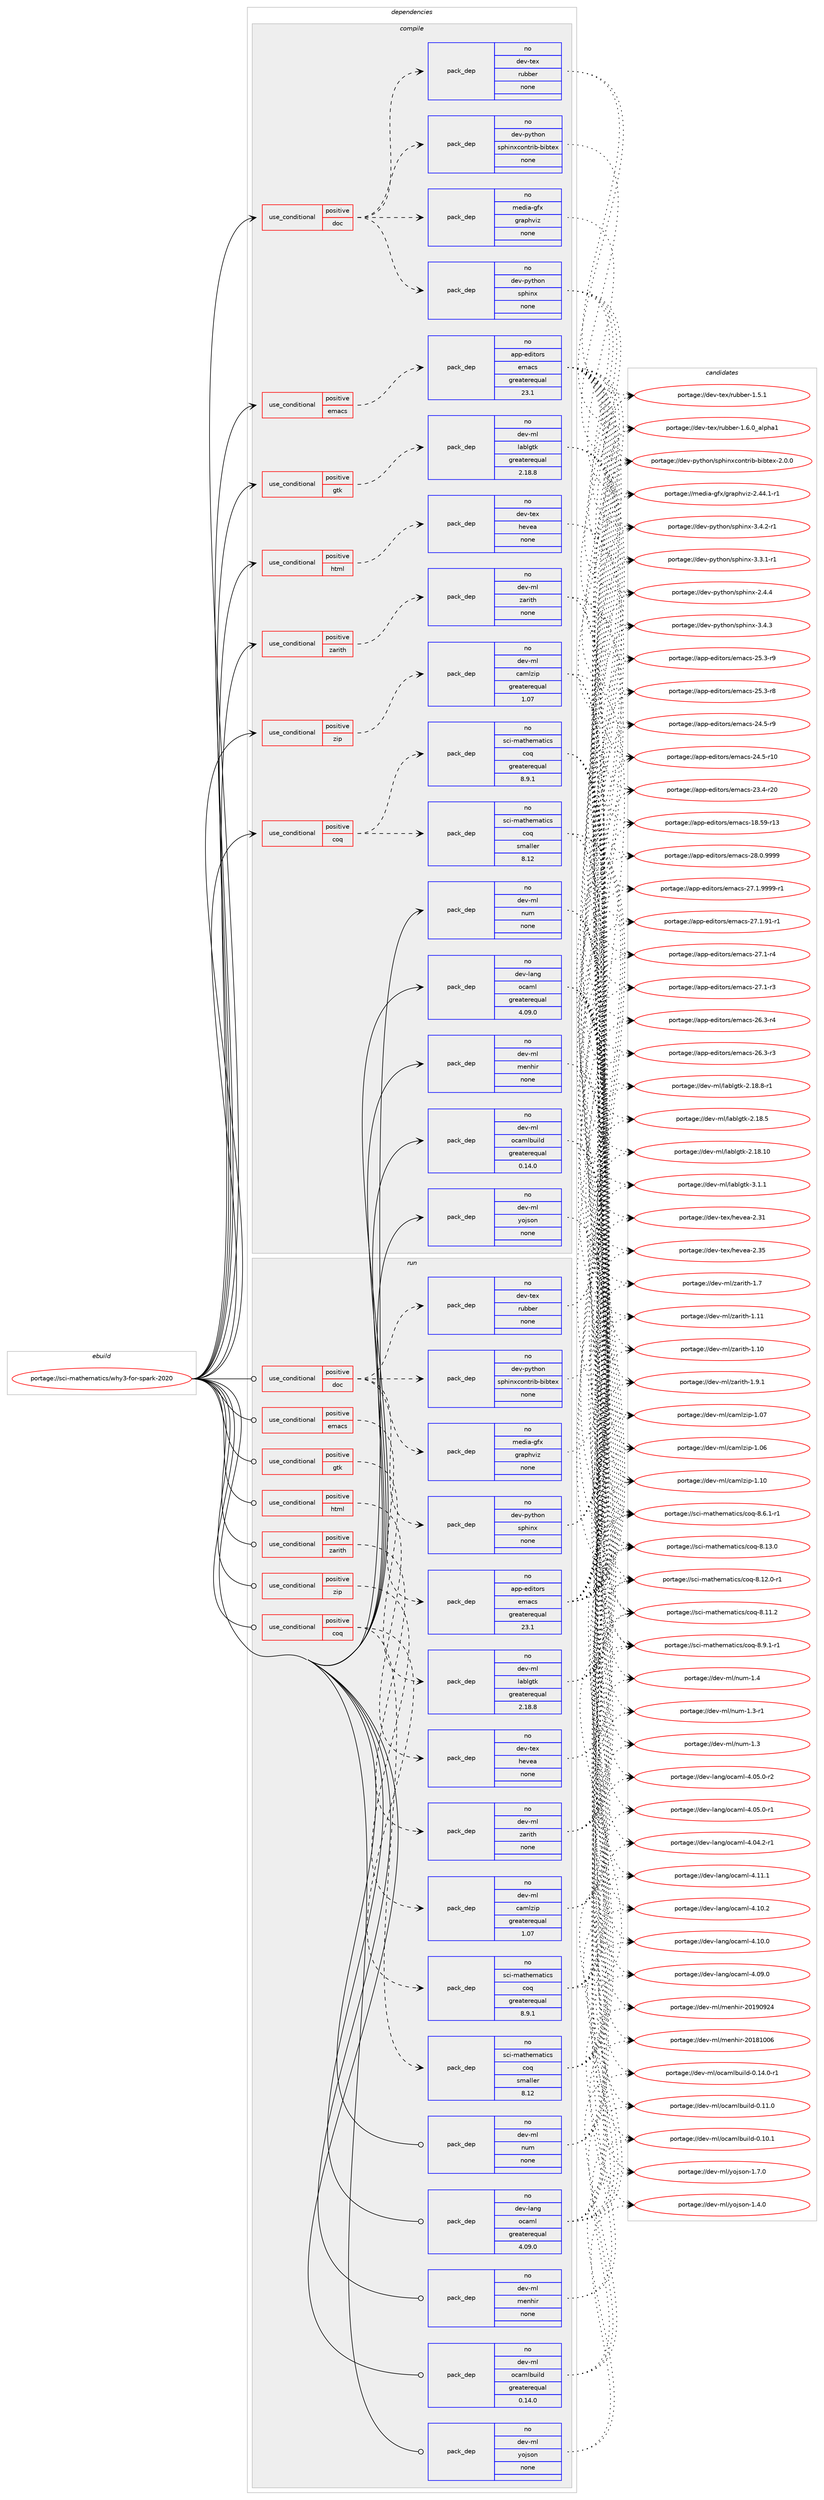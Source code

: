 digraph prolog {

# *************
# Graph options
# *************

newrank=true;
concentrate=true;
compound=true;
graph [rankdir=LR,fontname=Helvetica,fontsize=10,ranksep=1.5];#, ranksep=2.5, nodesep=0.2];
edge  [arrowhead=vee];
node  [fontname=Helvetica,fontsize=10];

# **********
# The ebuild
# **********

subgraph cluster_leftcol {
color=gray;
label=<<i>ebuild</i>>;
id [label="portage://sci-mathematics/why3-for-spark-2020", color=red, width=4, href="../sci-mathematics/why3-for-spark-2020.svg"];
}

# ****************
# The dependencies
# ****************

subgraph cluster_midcol {
color=gray;
label=<<i>dependencies</i>>;
subgraph cluster_compile {
fillcolor="#eeeeee";
style=filled;
label=<<i>compile</i>>;
subgraph cond3631 {
dependency11772 [label=<<TABLE BORDER="0" CELLBORDER="1" CELLSPACING="0" CELLPADDING="4"><TR><TD ROWSPAN="3" CELLPADDING="10">use_conditional</TD></TR><TR><TD>positive</TD></TR><TR><TD>coq</TD></TR></TABLE>>, shape=none, color=red];
subgraph pack8038 {
dependency11773 [label=<<TABLE BORDER="0" CELLBORDER="1" CELLSPACING="0" CELLPADDING="4" WIDTH="220"><TR><TD ROWSPAN="6" CELLPADDING="30">pack_dep</TD></TR><TR><TD WIDTH="110">no</TD></TR><TR><TD>sci-mathematics</TD></TR><TR><TD>coq</TD></TR><TR><TD>greaterequal</TD></TR><TR><TD>8.9.1</TD></TR></TABLE>>, shape=none, color=blue];
}
dependency11772:e -> dependency11773:w [weight=20,style="dashed",arrowhead="vee"];
subgraph pack8039 {
dependency11774 [label=<<TABLE BORDER="0" CELLBORDER="1" CELLSPACING="0" CELLPADDING="4" WIDTH="220"><TR><TD ROWSPAN="6" CELLPADDING="30">pack_dep</TD></TR><TR><TD WIDTH="110">no</TD></TR><TR><TD>sci-mathematics</TD></TR><TR><TD>coq</TD></TR><TR><TD>smaller</TD></TR><TR><TD>8.12</TD></TR></TABLE>>, shape=none, color=blue];
}
dependency11772:e -> dependency11774:w [weight=20,style="dashed",arrowhead="vee"];
}
id:e -> dependency11772:w [weight=20,style="solid",arrowhead="vee"];
subgraph cond3632 {
dependency11775 [label=<<TABLE BORDER="0" CELLBORDER="1" CELLSPACING="0" CELLPADDING="4"><TR><TD ROWSPAN="3" CELLPADDING="10">use_conditional</TD></TR><TR><TD>positive</TD></TR><TR><TD>doc</TD></TR></TABLE>>, shape=none, color=red];
subgraph pack8040 {
dependency11776 [label=<<TABLE BORDER="0" CELLBORDER="1" CELLSPACING="0" CELLPADDING="4" WIDTH="220"><TR><TD ROWSPAN="6" CELLPADDING="30">pack_dep</TD></TR><TR><TD WIDTH="110">no</TD></TR><TR><TD>dev-tex</TD></TR><TR><TD>rubber</TD></TR><TR><TD>none</TD></TR><TR><TD></TD></TR></TABLE>>, shape=none, color=blue];
}
dependency11775:e -> dependency11776:w [weight=20,style="dashed",arrowhead="vee"];
subgraph pack8041 {
dependency11777 [label=<<TABLE BORDER="0" CELLBORDER="1" CELLSPACING="0" CELLPADDING="4" WIDTH="220"><TR><TD ROWSPAN="6" CELLPADDING="30">pack_dep</TD></TR><TR><TD WIDTH="110">no</TD></TR><TR><TD>dev-python</TD></TR><TR><TD>sphinx</TD></TR><TR><TD>none</TD></TR><TR><TD></TD></TR></TABLE>>, shape=none, color=blue];
}
dependency11775:e -> dependency11777:w [weight=20,style="dashed",arrowhead="vee"];
subgraph pack8042 {
dependency11778 [label=<<TABLE BORDER="0" CELLBORDER="1" CELLSPACING="0" CELLPADDING="4" WIDTH="220"><TR><TD ROWSPAN="6" CELLPADDING="30">pack_dep</TD></TR><TR><TD WIDTH="110">no</TD></TR><TR><TD>media-gfx</TD></TR><TR><TD>graphviz</TD></TR><TR><TD>none</TD></TR><TR><TD></TD></TR></TABLE>>, shape=none, color=blue];
}
dependency11775:e -> dependency11778:w [weight=20,style="dashed",arrowhead="vee"];
subgraph pack8043 {
dependency11779 [label=<<TABLE BORDER="0" CELLBORDER="1" CELLSPACING="0" CELLPADDING="4" WIDTH="220"><TR><TD ROWSPAN="6" CELLPADDING="30">pack_dep</TD></TR><TR><TD WIDTH="110">no</TD></TR><TR><TD>dev-python</TD></TR><TR><TD>sphinxcontrib-bibtex</TD></TR><TR><TD>none</TD></TR><TR><TD></TD></TR></TABLE>>, shape=none, color=blue];
}
dependency11775:e -> dependency11779:w [weight=20,style="dashed",arrowhead="vee"];
}
id:e -> dependency11775:w [weight=20,style="solid",arrowhead="vee"];
subgraph cond3633 {
dependency11780 [label=<<TABLE BORDER="0" CELLBORDER="1" CELLSPACING="0" CELLPADDING="4"><TR><TD ROWSPAN="3" CELLPADDING="10">use_conditional</TD></TR><TR><TD>positive</TD></TR><TR><TD>emacs</TD></TR></TABLE>>, shape=none, color=red];
subgraph pack8044 {
dependency11781 [label=<<TABLE BORDER="0" CELLBORDER="1" CELLSPACING="0" CELLPADDING="4" WIDTH="220"><TR><TD ROWSPAN="6" CELLPADDING="30">pack_dep</TD></TR><TR><TD WIDTH="110">no</TD></TR><TR><TD>app-editors</TD></TR><TR><TD>emacs</TD></TR><TR><TD>greaterequal</TD></TR><TR><TD>23.1</TD></TR></TABLE>>, shape=none, color=blue];
}
dependency11780:e -> dependency11781:w [weight=20,style="dashed",arrowhead="vee"];
}
id:e -> dependency11780:w [weight=20,style="solid",arrowhead="vee"];
subgraph cond3634 {
dependency11782 [label=<<TABLE BORDER="0" CELLBORDER="1" CELLSPACING="0" CELLPADDING="4"><TR><TD ROWSPAN="3" CELLPADDING="10">use_conditional</TD></TR><TR><TD>positive</TD></TR><TR><TD>gtk</TD></TR></TABLE>>, shape=none, color=red];
subgraph pack8045 {
dependency11783 [label=<<TABLE BORDER="0" CELLBORDER="1" CELLSPACING="0" CELLPADDING="4" WIDTH="220"><TR><TD ROWSPAN="6" CELLPADDING="30">pack_dep</TD></TR><TR><TD WIDTH="110">no</TD></TR><TR><TD>dev-ml</TD></TR><TR><TD>lablgtk</TD></TR><TR><TD>greaterequal</TD></TR><TR><TD>2.18.8</TD></TR></TABLE>>, shape=none, color=blue];
}
dependency11782:e -> dependency11783:w [weight=20,style="dashed",arrowhead="vee"];
}
id:e -> dependency11782:w [weight=20,style="solid",arrowhead="vee"];
subgraph cond3635 {
dependency11784 [label=<<TABLE BORDER="0" CELLBORDER="1" CELLSPACING="0" CELLPADDING="4"><TR><TD ROWSPAN="3" CELLPADDING="10">use_conditional</TD></TR><TR><TD>positive</TD></TR><TR><TD>html</TD></TR></TABLE>>, shape=none, color=red];
subgraph pack8046 {
dependency11785 [label=<<TABLE BORDER="0" CELLBORDER="1" CELLSPACING="0" CELLPADDING="4" WIDTH="220"><TR><TD ROWSPAN="6" CELLPADDING="30">pack_dep</TD></TR><TR><TD WIDTH="110">no</TD></TR><TR><TD>dev-tex</TD></TR><TR><TD>hevea</TD></TR><TR><TD>none</TD></TR><TR><TD></TD></TR></TABLE>>, shape=none, color=blue];
}
dependency11784:e -> dependency11785:w [weight=20,style="dashed",arrowhead="vee"];
}
id:e -> dependency11784:w [weight=20,style="solid",arrowhead="vee"];
subgraph cond3636 {
dependency11786 [label=<<TABLE BORDER="0" CELLBORDER="1" CELLSPACING="0" CELLPADDING="4"><TR><TD ROWSPAN="3" CELLPADDING="10">use_conditional</TD></TR><TR><TD>positive</TD></TR><TR><TD>zarith</TD></TR></TABLE>>, shape=none, color=red];
subgraph pack8047 {
dependency11787 [label=<<TABLE BORDER="0" CELLBORDER="1" CELLSPACING="0" CELLPADDING="4" WIDTH="220"><TR><TD ROWSPAN="6" CELLPADDING="30">pack_dep</TD></TR><TR><TD WIDTH="110">no</TD></TR><TR><TD>dev-ml</TD></TR><TR><TD>zarith</TD></TR><TR><TD>none</TD></TR><TR><TD></TD></TR></TABLE>>, shape=none, color=blue];
}
dependency11786:e -> dependency11787:w [weight=20,style="dashed",arrowhead="vee"];
}
id:e -> dependency11786:w [weight=20,style="solid",arrowhead="vee"];
subgraph cond3637 {
dependency11788 [label=<<TABLE BORDER="0" CELLBORDER="1" CELLSPACING="0" CELLPADDING="4"><TR><TD ROWSPAN="3" CELLPADDING="10">use_conditional</TD></TR><TR><TD>positive</TD></TR><TR><TD>zip</TD></TR></TABLE>>, shape=none, color=red];
subgraph pack8048 {
dependency11789 [label=<<TABLE BORDER="0" CELLBORDER="1" CELLSPACING="0" CELLPADDING="4" WIDTH="220"><TR><TD ROWSPAN="6" CELLPADDING="30">pack_dep</TD></TR><TR><TD WIDTH="110">no</TD></TR><TR><TD>dev-ml</TD></TR><TR><TD>camlzip</TD></TR><TR><TD>greaterequal</TD></TR><TR><TD>1.07</TD></TR></TABLE>>, shape=none, color=blue];
}
dependency11788:e -> dependency11789:w [weight=20,style="dashed",arrowhead="vee"];
}
id:e -> dependency11788:w [weight=20,style="solid",arrowhead="vee"];
subgraph pack8049 {
dependency11790 [label=<<TABLE BORDER="0" CELLBORDER="1" CELLSPACING="0" CELLPADDING="4" WIDTH="220"><TR><TD ROWSPAN="6" CELLPADDING="30">pack_dep</TD></TR><TR><TD WIDTH="110">no</TD></TR><TR><TD>dev-lang</TD></TR><TR><TD>ocaml</TD></TR><TR><TD>greaterequal</TD></TR><TR><TD>4.09.0</TD></TR></TABLE>>, shape=none, color=blue];
}
id:e -> dependency11790:w [weight=20,style="solid",arrowhead="vee"];
subgraph pack8050 {
dependency11791 [label=<<TABLE BORDER="0" CELLBORDER="1" CELLSPACING="0" CELLPADDING="4" WIDTH="220"><TR><TD ROWSPAN="6" CELLPADDING="30">pack_dep</TD></TR><TR><TD WIDTH="110">no</TD></TR><TR><TD>dev-ml</TD></TR><TR><TD>menhir</TD></TR><TR><TD>none</TD></TR><TR><TD></TD></TR></TABLE>>, shape=none, color=blue];
}
id:e -> dependency11791:w [weight=20,style="solid",arrowhead="vee"];
subgraph pack8051 {
dependency11792 [label=<<TABLE BORDER="0" CELLBORDER="1" CELLSPACING="0" CELLPADDING="4" WIDTH="220"><TR><TD ROWSPAN="6" CELLPADDING="30">pack_dep</TD></TR><TR><TD WIDTH="110">no</TD></TR><TR><TD>dev-ml</TD></TR><TR><TD>num</TD></TR><TR><TD>none</TD></TR><TR><TD></TD></TR></TABLE>>, shape=none, color=blue];
}
id:e -> dependency11792:w [weight=20,style="solid",arrowhead="vee"];
subgraph pack8052 {
dependency11793 [label=<<TABLE BORDER="0" CELLBORDER="1" CELLSPACING="0" CELLPADDING="4" WIDTH="220"><TR><TD ROWSPAN="6" CELLPADDING="30">pack_dep</TD></TR><TR><TD WIDTH="110">no</TD></TR><TR><TD>dev-ml</TD></TR><TR><TD>ocamlbuild</TD></TR><TR><TD>greaterequal</TD></TR><TR><TD>0.14.0</TD></TR></TABLE>>, shape=none, color=blue];
}
id:e -> dependency11793:w [weight=20,style="solid",arrowhead="vee"];
subgraph pack8053 {
dependency11794 [label=<<TABLE BORDER="0" CELLBORDER="1" CELLSPACING="0" CELLPADDING="4" WIDTH="220"><TR><TD ROWSPAN="6" CELLPADDING="30">pack_dep</TD></TR><TR><TD WIDTH="110">no</TD></TR><TR><TD>dev-ml</TD></TR><TR><TD>yojson</TD></TR><TR><TD>none</TD></TR><TR><TD></TD></TR></TABLE>>, shape=none, color=blue];
}
id:e -> dependency11794:w [weight=20,style="solid",arrowhead="vee"];
}
subgraph cluster_compileandrun {
fillcolor="#eeeeee";
style=filled;
label=<<i>compile and run</i>>;
}
subgraph cluster_run {
fillcolor="#eeeeee";
style=filled;
label=<<i>run</i>>;
subgraph cond3638 {
dependency11795 [label=<<TABLE BORDER="0" CELLBORDER="1" CELLSPACING="0" CELLPADDING="4"><TR><TD ROWSPAN="3" CELLPADDING="10">use_conditional</TD></TR><TR><TD>positive</TD></TR><TR><TD>coq</TD></TR></TABLE>>, shape=none, color=red];
subgraph pack8054 {
dependency11796 [label=<<TABLE BORDER="0" CELLBORDER="1" CELLSPACING="0" CELLPADDING="4" WIDTH="220"><TR><TD ROWSPAN="6" CELLPADDING="30">pack_dep</TD></TR><TR><TD WIDTH="110">no</TD></TR><TR><TD>sci-mathematics</TD></TR><TR><TD>coq</TD></TR><TR><TD>greaterequal</TD></TR><TR><TD>8.9.1</TD></TR></TABLE>>, shape=none, color=blue];
}
dependency11795:e -> dependency11796:w [weight=20,style="dashed",arrowhead="vee"];
subgraph pack8055 {
dependency11797 [label=<<TABLE BORDER="0" CELLBORDER="1" CELLSPACING="0" CELLPADDING="4" WIDTH="220"><TR><TD ROWSPAN="6" CELLPADDING="30">pack_dep</TD></TR><TR><TD WIDTH="110">no</TD></TR><TR><TD>sci-mathematics</TD></TR><TR><TD>coq</TD></TR><TR><TD>smaller</TD></TR><TR><TD>8.12</TD></TR></TABLE>>, shape=none, color=blue];
}
dependency11795:e -> dependency11797:w [weight=20,style="dashed",arrowhead="vee"];
}
id:e -> dependency11795:w [weight=20,style="solid",arrowhead="odot"];
subgraph cond3639 {
dependency11798 [label=<<TABLE BORDER="0" CELLBORDER="1" CELLSPACING="0" CELLPADDING="4"><TR><TD ROWSPAN="3" CELLPADDING="10">use_conditional</TD></TR><TR><TD>positive</TD></TR><TR><TD>doc</TD></TR></TABLE>>, shape=none, color=red];
subgraph pack8056 {
dependency11799 [label=<<TABLE BORDER="0" CELLBORDER="1" CELLSPACING="0" CELLPADDING="4" WIDTH="220"><TR><TD ROWSPAN="6" CELLPADDING="30">pack_dep</TD></TR><TR><TD WIDTH="110">no</TD></TR><TR><TD>dev-tex</TD></TR><TR><TD>rubber</TD></TR><TR><TD>none</TD></TR><TR><TD></TD></TR></TABLE>>, shape=none, color=blue];
}
dependency11798:e -> dependency11799:w [weight=20,style="dashed",arrowhead="vee"];
subgraph pack8057 {
dependency11800 [label=<<TABLE BORDER="0" CELLBORDER="1" CELLSPACING="0" CELLPADDING="4" WIDTH="220"><TR><TD ROWSPAN="6" CELLPADDING="30">pack_dep</TD></TR><TR><TD WIDTH="110">no</TD></TR><TR><TD>dev-python</TD></TR><TR><TD>sphinx</TD></TR><TR><TD>none</TD></TR><TR><TD></TD></TR></TABLE>>, shape=none, color=blue];
}
dependency11798:e -> dependency11800:w [weight=20,style="dashed",arrowhead="vee"];
subgraph pack8058 {
dependency11801 [label=<<TABLE BORDER="0" CELLBORDER="1" CELLSPACING="0" CELLPADDING="4" WIDTH="220"><TR><TD ROWSPAN="6" CELLPADDING="30">pack_dep</TD></TR><TR><TD WIDTH="110">no</TD></TR><TR><TD>media-gfx</TD></TR><TR><TD>graphviz</TD></TR><TR><TD>none</TD></TR><TR><TD></TD></TR></TABLE>>, shape=none, color=blue];
}
dependency11798:e -> dependency11801:w [weight=20,style="dashed",arrowhead="vee"];
subgraph pack8059 {
dependency11802 [label=<<TABLE BORDER="0" CELLBORDER="1" CELLSPACING="0" CELLPADDING="4" WIDTH="220"><TR><TD ROWSPAN="6" CELLPADDING="30">pack_dep</TD></TR><TR><TD WIDTH="110">no</TD></TR><TR><TD>dev-python</TD></TR><TR><TD>sphinxcontrib-bibtex</TD></TR><TR><TD>none</TD></TR><TR><TD></TD></TR></TABLE>>, shape=none, color=blue];
}
dependency11798:e -> dependency11802:w [weight=20,style="dashed",arrowhead="vee"];
}
id:e -> dependency11798:w [weight=20,style="solid",arrowhead="odot"];
subgraph cond3640 {
dependency11803 [label=<<TABLE BORDER="0" CELLBORDER="1" CELLSPACING="0" CELLPADDING="4"><TR><TD ROWSPAN="3" CELLPADDING="10">use_conditional</TD></TR><TR><TD>positive</TD></TR><TR><TD>emacs</TD></TR></TABLE>>, shape=none, color=red];
subgraph pack8060 {
dependency11804 [label=<<TABLE BORDER="0" CELLBORDER="1" CELLSPACING="0" CELLPADDING="4" WIDTH="220"><TR><TD ROWSPAN="6" CELLPADDING="30">pack_dep</TD></TR><TR><TD WIDTH="110">no</TD></TR><TR><TD>app-editors</TD></TR><TR><TD>emacs</TD></TR><TR><TD>greaterequal</TD></TR><TR><TD>23.1</TD></TR></TABLE>>, shape=none, color=blue];
}
dependency11803:e -> dependency11804:w [weight=20,style="dashed",arrowhead="vee"];
}
id:e -> dependency11803:w [weight=20,style="solid",arrowhead="odot"];
subgraph cond3641 {
dependency11805 [label=<<TABLE BORDER="0" CELLBORDER="1" CELLSPACING="0" CELLPADDING="4"><TR><TD ROWSPAN="3" CELLPADDING="10">use_conditional</TD></TR><TR><TD>positive</TD></TR><TR><TD>gtk</TD></TR></TABLE>>, shape=none, color=red];
subgraph pack8061 {
dependency11806 [label=<<TABLE BORDER="0" CELLBORDER="1" CELLSPACING="0" CELLPADDING="4" WIDTH="220"><TR><TD ROWSPAN="6" CELLPADDING="30">pack_dep</TD></TR><TR><TD WIDTH="110">no</TD></TR><TR><TD>dev-ml</TD></TR><TR><TD>lablgtk</TD></TR><TR><TD>greaterequal</TD></TR><TR><TD>2.18.8</TD></TR></TABLE>>, shape=none, color=blue];
}
dependency11805:e -> dependency11806:w [weight=20,style="dashed",arrowhead="vee"];
}
id:e -> dependency11805:w [weight=20,style="solid",arrowhead="odot"];
subgraph cond3642 {
dependency11807 [label=<<TABLE BORDER="0" CELLBORDER="1" CELLSPACING="0" CELLPADDING="4"><TR><TD ROWSPAN="3" CELLPADDING="10">use_conditional</TD></TR><TR><TD>positive</TD></TR><TR><TD>html</TD></TR></TABLE>>, shape=none, color=red];
subgraph pack8062 {
dependency11808 [label=<<TABLE BORDER="0" CELLBORDER="1" CELLSPACING="0" CELLPADDING="4" WIDTH="220"><TR><TD ROWSPAN="6" CELLPADDING="30">pack_dep</TD></TR><TR><TD WIDTH="110">no</TD></TR><TR><TD>dev-tex</TD></TR><TR><TD>hevea</TD></TR><TR><TD>none</TD></TR><TR><TD></TD></TR></TABLE>>, shape=none, color=blue];
}
dependency11807:e -> dependency11808:w [weight=20,style="dashed",arrowhead="vee"];
}
id:e -> dependency11807:w [weight=20,style="solid",arrowhead="odot"];
subgraph cond3643 {
dependency11809 [label=<<TABLE BORDER="0" CELLBORDER="1" CELLSPACING="0" CELLPADDING="4"><TR><TD ROWSPAN="3" CELLPADDING="10">use_conditional</TD></TR><TR><TD>positive</TD></TR><TR><TD>zarith</TD></TR></TABLE>>, shape=none, color=red];
subgraph pack8063 {
dependency11810 [label=<<TABLE BORDER="0" CELLBORDER="1" CELLSPACING="0" CELLPADDING="4" WIDTH="220"><TR><TD ROWSPAN="6" CELLPADDING="30">pack_dep</TD></TR><TR><TD WIDTH="110">no</TD></TR><TR><TD>dev-ml</TD></TR><TR><TD>zarith</TD></TR><TR><TD>none</TD></TR><TR><TD></TD></TR></TABLE>>, shape=none, color=blue];
}
dependency11809:e -> dependency11810:w [weight=20,style="dashed",arrowhead="vee"];
}
id:e -> dependency11809:w [weight=20,style="solid",arrowhead="odot"];
subgraph cond3644 {
dependency11811 [label=<<TABLE BORDER="0" CELLBORDER="1" CELLSPACING="0" CELLPADDING="4"><TR><TD ROWSPAN="3" CELLPADDING="10">use_conditional</TD></TR><TR><TD>positive</TD></TR><TR><TD>zip</TD></TR></TABLE>>, shape=none, color=red];
subgraph pack8064 {
dependency11812 [label=<<TABLE BORDER="0" CELLBORDER="1" CELLSPACING="0" CELLPADDING="4" WIDTH="220"><TR><TD ROWSPAN="6" CELLPADDING="30">pack_dep</TD></TR><TR><TD WIDTH="110">no</TD></TR><TR><TD>dev-ml</TD></TR><TR><TD>camlzip</TD></TR><TR><TD>greaterequal</TD></TR><TR><TD>1.07</TD></TR></TABLE>>, shape=none, color=blue];
}
dependency11811:e -> dependency11812:w [weight=20,style="dashed",arrowhead="vee"];
}
id:e -> dependency11811:w [weight=20,style="solid",arrowhead="odot"];
subgraph pack8065 {
dependency11813 [label=<<TABLE BORDER="0" CELLBORDER="1" CELLSPACING="0" CELLPADDING="4" WIDTH="220"><TR><TD ROWSPAN="6" CELLPADDING="30">pack_dep</TD></TR><TR><TD WIDTH="110">no</TD></TR><TR><TD>dev-lang</TD></TR><TR><TD>ocaml</TD></TR><TR><TD>greaterequal</TD></TR><TR><TD>4.09.0</TD></TR></TABLE>>, shape=none, color=blue];
}
id:e -> dependency11813:w [weight=20,style="solid",arrowhead="odot"];
subgraph pack8066 {
dependency11814 [label=<<TABLE BORDER="0" CELLBORDER="1" CELLSPACING="0" CELLPADDING="4" WIDTH="220"><TR><TD ROWSPAN="6" CELLPADDING="30">pack_dep</TD></TR><TR><TD WIDTH="110">no</TD></TR><TR><TD>dev-ml</TD></TR><TR><TD>menhir</TD></TR><TR><TD>none</TD></TR><TR><TD></TD></TR></TABLE>>, shape=none, color=blue];
}
id:e -> dependency11814:w [weight=20,style="solid",arrowhead="odot"];
subgraph pack8067 {
dependency11815 [label=<<TABLE BORDER="0" CELLBORDER="1" CELLSPACING="0" CELLPADDING="4" WIDTH="220"><TR><TD ROWSPAN="6" CELLPADDING="30">pack_dep</TD></TR><TR><TD WIDTH="110">no</TD></TR><TR><TD>dev-ml</TD></TR><TR><TD>num</TD></TR><TR><TD>none</TD></TR><TR><TD></TD></TR></TABLE>>, shape=none, color=blue];
}
id:e -> dependency11815:w [weight=20,style="solid",arrowhead="odot"];
subgraph pack8068 {
dependency11816 [label=<<TABLE BORDER="0" CELLBORDER="1" CELLSPACING="0" CELLPADDING="4" WIDTH="220"><TR><TD ROWSPAN="6" CELLPADDING="30">pack_dep</TD></TR><TR><TD WIDTH="110">no</TD></TR><TR><TD>dev-ml</TD></TR><TR><TD>ocamlbuild</TD></TR><TR><TD>greaterequal</TD></TR><TR><TD>0.14.0</TD></TR></TABLE>>, shape=none, color=blue];
}
id:e -> dependency11816:w [weight=20,style="solid",arrowhead="odot"];
subgraph pack8069 {
dependency11817 [label=<<TABLE BORDER="0" CELLBORDER="1" CELLSPACING="0" CELLPADDING="4" WIDTH="220"><TR><TD ROWSPAN="6" CELLPADDING="30">pack_dep</TD></TR><TR><TD WIDTH="110">no</TD></TR><TR><TD>dev-ml</TD></TR><TR><TD>yojson</TD></TR><TR><TD>none</TD></TR><TR><TD></TD></TR></TABLE>>, shape=none, color=blue];
}
id:e -> dependency11817:w [weight=20,style="solid",arrowhead="odot"];
}
}

# **************
# The candidates
# **************

subgraph cluster_choices {
rank=same;
color=gray;
label=<<i>candidates</i>>;

subgraph choice8038 {
color=black;
nodesep=1;
choice115991054510997116104101109971161059911547991111134556465746494511449 [label="portage://sci-mathematics/coq-8.9.1-r1", color=red, width=4,href="../sci-mathematics/coq-8.9.1-r1.svg"];
choice115991054510997116104101109971161059911547991111134556465446494511449 [label="portage://sci-mathematics/coq-8.6.1-r1", color=red, width=4,href="../sci-mathematics/coq-8.6.1-r1.svg"];
choice1159910545109971161041011099711610599115479911111345564649514648 [label="portage://sci-mathematics/coq-8.13.0", color=red, width=4,href="../sci-mathematics/coq-8.13.0.svg"];
choice11599105451099711610410110997116105991154799111113455646495046484511449 [label="portage://sci-mathematics/coq-8.12.0-r1", color=red, width=4,href="../sci-mathematics/coq-8.12.0-r1.svg"];
choice1159910545109971161041011099711610599115479911111345564649494650 [label="portage://sci-mathematics/coq-8.11.2", color=red, width=4,href="../sci-mathematics/coq-8.11.2.svg"];
dependency11773:e -> choice115991054510997116104101109971161059911547991111134556465746494511449:w [style=dotted,weight="100"];
dependency11773:e -> choice115991054510997116104101109971161059911547991111134556465446494511449:w [style=dotted,weight="100"];
dependency11773:e -> choice1159910545109971161041011099711610599115479911111345564649514648:w [style=dotted,weight="100"];
dependency11773:e -> choice11599105451099711610410110997116105991154799111113455646495046484511449:w [style=dotted,weight="100"];
dependency11773:e -> choice1159910545109971161041011099711610599115479911111345564649494650:w [style=dotted,weight="100"];
}
subgraph choice8039 {
color=black;
nodesep=1;
choice115991054510997116104101109971161059911547991111134556465746494511449 [label="portage://sci-mathematics/coq-8.9.1-r1", color=red, width=4,href="../sci-mathematics/coq-8.9.1-r1.svg"];
choice115991054510997116104101109971161059911547991111134556465446494511449 [label="portage://sci-mathematics/coq-8.6.1-r1", color=red, width=4,href="../sci-mathematics/coq-8.6.1-r1.svg"];
choice1159910545109971161041011099711610599115479911111345564649514648 [label="portage://sci-mathematics/coq-8.13.0", color=red, width=4,href="../sci-mathematics/coq-8.13.0.svg"];
choice11599105451099711610410110997116105991154799111113455646495046484511449 [label="portage://sci-mathematics/coq-8.12.0-r1", color=red, width=4,href="../sci-mathematics/coq-8.12.0-r1.svg"];
choice1159910545109971161041011099711610599115479911111345564649494650 [label="portage://sci-mathematics/coq-8.11.2", color=red, width=4,href="../sci-mathematics/coq-8.11.2.svg"];
dependency11774:e -> choice115991054510997116104101109971161059911547991111134556465746494511449:w [style=dotted,weight="100"];
dependency11774:e -> choice115991054510997116104101109971161059911547991111134556465446494511449:w [style=dotted,weight="100"];
dependency11774:e -> choice1159910545109971161041011099711610599115479911111345564649514648:w [style=dotted,weight="100"];
dependency11774:e -> choice11599105451099711610410110997116105991154799111113455646495046484511449:w [style=dotted,weight="100"];
dependency11774:e -> choice1159910545109971161041011099711610599115479911111345564649494650:w [style=dotted,weight="100"];
}
subgraph choice8040 {
color=black;
nodesep=1;
choice1001011184511610112047114117989810111445494654464895971081121049749 [label="portage://dev-tex/rubber-1.6.0_alpha1", color=red, width=4,href="../dev-tex/rubber-1.6.0_alpha1.svg"];
choice10010111845116101120471141179898101114454946534649 [label="portage://dev-tex/rubber-1.5.1", color=red, width=4,href="../dev-tex/rubber-1.5.1.svg"];
dependency11776:e -> choice1001011184511610112047114117989810111445494654464895971081121049749:w [style=dotted,weight="100"];
dependency11776:e -> choice10010111845116101120471141179898101114454946534649:w [style=dotted,weight="100"];
}
subgraph choice8041 {
color=black;
nodesep=1;
choice1001011184511212111610411111047115112104105110120455146524651 [label="portage://dev-python/sphinx-3.4.3", color=red, width=4,href="../dev-python/sphinx-3.4.3.svg"];
choice10010111845112121116104111110471151121041051101204551465246504511449 [label="portage://dev-python/sphinx-3.4.2-r1", color=red, width=4,href="../dev-python/sphinx-3.4.2-r1.svg"];
choice10010111845112121116104111110471151121041051101204551465146494511449 [label="portage://dev-python/sphinx-3.3.1-r1", color=red, width=4,href="../dev-python/sphinx-3.3.1-r1.svg"];
choice1001011184511212111610411111047115112104105110120455046524652 [label="portage://dev-python/sphinx-2.4.4", color=red, width=4,href="../dev-python/sphinx-2.4.4.svg"];
dependency11777:e -> choice1001011184511212111610411111047115112104105110120455146524651:w [style=dotted,weight="100"];
dependency11777:e -> choice10010111845112121116104111110471151121041051101204551465246504511449:w [style=dotted,weight="100"];
dependency11777:e -> choice10010111845112121116104111110471151121041051101204551465146494511449:w [style=dotted,weight="100"];
dependency11777:e -> choice1001011184511212111610411111047115112104105110120455046524652:w [style=dotted,weight="100"];
}
subgraph choice8042 {
color=black;
nodesep=1;
choice10910110010597451031021204710311497112104118105122455046525246494511449 [label="portage://media-gfx/graphviz-2.44.1-r1", color=red, width=4,href="../media-gfx/graphviz-2.44.1-r1.svg"];
dependency11778:e -> choice10910110010597451031021204710311497112104118105122455046525246494511449:w [style=dotted,weight="100"];
}
subgraph choice8043 {
color=black;
nodesep=1;
choice10010111845112121116104111110471151121041051101209911111011611410598459810598116101120455046484648 [label="portage://dev-python/sphinxcontrib-bibtex-2.0.0", color=red, width=4,href="../dev-python/sphinxcontrib-bibtex-2.0.0.svg"];
dependency11779:e -> choice10010111845112121116104111110471151121041051101209911111011611410598459810598116101120455046484648:w [style=dotted,weight="100"];
}
subgraph choice8044 {
color=black;
nodesep=1;
choice971121124510110010511611111411547101109979911545505646484657575757 [label="portage://app-editors/emacs-28.0.9999", color=red, width=4,href="../app-editors/emacs-28.0.9999.svg"];
choice9711211245101100105116111114115471011099799115455055464946575757574511449 [label="portage://app-editors/emacs-27.1.9999-r1", color=red, width=4,href="../app-editors/emacs-27.1.9999-r1.svg"];
choice971121124510110010511611111411547101109979911545505546494657494511449 [label="portage://app-editors/emacs-27.1.91-r1", color=red, width=4,href="../app-editors/emacs-27.1.91-r1.svg"];
choice971121124510110010511611111411547101109979911545505546494511452 [label="portage://app-editors/emacs-27.1-r4", color=red, width=4,href="../app-editors/emacs-27.1-r4.svg"];
choice971121124510110010511611111411547101109979911545505546494511451 [label="portage://app-editors/emacs-27.1-r3", color=red, width=4,href="../app-editors/emacs-27.1-r3.svg"];
choice971121124510110010511611111411547101109979911545505446514511452 [label="portage://app-editors/emacs-26.3-r4", color=red, width=4,href="../app-editors/emacs-26.3-r4.svg"];
choice971121124510110010511611111411547101109979911545505446514511451 [label="portage://app-editors/emacs-26.3-r3", color=red, width=4,href="../app-editors/emacs-26.3-r3.svg"];
choice971121124510110010511611111411547101109979911545505346514511457 [label="portage://app-editors/emacs-25.3-r9", color=red, width=4,href="../app-editors/emacs-25.3-r9.svg"];
choice971121124510110010511611111411547101109979911545505346514511456 [label="portage://app-editors/emacs-25.3-r8", color=red, width=4,href="../app-editors/emacs-25.3-r8.svg"];
choice971121124510110010511611111411547101109979911545505246534511457 [label="portage://app-editors/emacs-24.5-r9", color=red, width=4,href="../app-editors/emacs-24.5-r9.svg"];
choice97112112451011001051161111141154710110997991154550524653451144948 [label="portage://app-editors/emacs-24.5-r10", color=red, width=4,href="../app-editors/emacs-24.5-r10.svg"];
choice97112112451011001051161111141154710110997991154550514652451145048 [label="portage://app-editors/emacs-23.4-r20", color=red, width=4,href="../app-editors/emacs-23.4-r20.svg"];
choice9711211245101100105116111114115471011099799115454956465357451144951 [label="portage://app-editors/emacs-18.59-r13", color=red, width=4,href="../app-editors/emacs-18.59-r13.svg"];
dependency11781:e -> choice971121124510110010511611111411547101109979911545505646484657575757:w [style=dotted,weight="100"];
dependency11781:e -> choice9711211245101100105116111114115471011099799115455055464946575757574511449:w [style=dotted,weight="100"];
dependency11781:e -> choice971121124510110010511611111411547101109979911545505546494657494511449:w [style=dotted,weight="100"];
dependency11781:e -> choice971121124510110010511611111411547101109979911545505546494511452:w [style=dotted,weight="100"];
dependency11781:e -> choice971121124510110010511611111411547101109979911545505546494511451:w [style=dotted,weight="100"];
dependency11781:e -> choice971121124510110010511611111411547101109979911545505446514511452:w [style=dotted,weight="100"];
dependency11781:e -> choice971121124510110010511611111411547101109979911545505446514511451:w [style=dotted,weight="100"];
dependency11781:e -> choice971121124510110010511611111411547101109979911545505346514511457:w [style=dotted,weight="100"];
dependency11781:e -> choice971121124510110010511611111411547101109979911545505346514511456:w [style=dotted,weight="100"];
dependency11781:e -> choice971121124510110010511611111411547101109979911545505246534511457:w [style=dotted,weight="100"];
dependency11781:e -> choice97112112451011001051161111141154710110997991154550524653451144948:w [style=dotted,weight="100"];
dependency11781:e -> choice97112112451011001051161111141154710110997991154550514652451145048:w [style=dotted,weight="100"];
dependency11781:e -> choice9711211245101100105116111114115471011099799115454956465357451144951:w [style=dotted,weight="100"];
}
subgraph choice8045 {
color=black;
nodesep=1;
choice10010111845109108471089798108103116107455146494649 [label="portage://dev-ml/lablgtk-3.1.1", color=red, width=4,href="../dev-ml/lablgtk-3.1.1.svg"];
choice10010111845109108471089798108103116107455046495646564511449 [label="portage://dev-ml/lablgtk-2.18.8-r1", color=red, width=4,href="../dev-ml/lablgtk-2.18.8-r1.svg"];
choice1001011184510910847108979810810311610745504649564653 [label="portage://dev-ml/lablgtk-2.18.5", color=red, width=4,href="../dev-ml/lablgtk-2.18.5.svg"];
choice100101118451091084710897981081031161074550464956464948 [label="portage://dev-ml/lablgtk-2.18.10", color=red, width=4,href="../dev-ml/lablgtk-2.18.10.svg"];
dependency11783:e -> choice10010111845109108471089798108103116107455146494649:w [style=dotted,weight="100"];
dependency11783:e -> choice10010111845109108471089798108103116107455046495646564511449:w [style=dotted,weight="100"];
dependency11783:e -> choice1001011184510910847108979810810311610745504649564653:w [style=dotted,weight="100"];
dependency11783:e -> choice100101118451091084710897981081031161074550464956464948:w [style=dotted,weight="100"];
}
subgraph choice8046 {
color=black;
nodesep=1;
choice1001011184511610112047104101118101974550465153 [label="portage://dev-tex/hevea-2.35", color=red, width=4,href="../dev-tex/hevea-2.35.svg"];
choice1001011184511610112047104101118101974550465149 [label="portage://dev-tex/hevea-2.31", color=red, width=4,href="../dev-tex/hevea-2.31.svg"];
dependency11785:e -> choice1001011184511610112047104101118101974550465153:w [style=dotted,weight="100"];
dependency11785:e -> choice1001011184511610112047104101118101974550465149:w [style=dotted,weight="100"];
}
subgraph choice8047 {
color=black;
nodesep=1;
choice100101118451091084712297114105116104454946574649 [label="portage://dev-ml/zarith-1.9.1", color=red, width=4,href="../dev-ml/zarith-1.9.1.svg"];
choice10010111845109108471229711410511610445494655 [label="portage://dev-ml/zarith-1.7", color=red, width=4,href="../dev-ml/zarith-1.7.svg"];
choice1001011184510910847122971141051161044549464949 [label="portage://dev-ml/zarith-1.11", color=red, width=4,href="../dev-ml/zarith-1.11.svg"];
choice1001011184510910847122971141051161044549464948 [label="portage://dev-ml/zarith-1.10", color=red, width=4,href="../dev-ml/zarith-1.10.svg"];
dependency11787:e -> choice100101118451091084712297114105116104454946574649:w [style=dotted,weight="100"];
dependency11787:e -> choice10010111845109108471229711410511610445494655:w [style=dotted,weight="100"];
dependency11787:e -> choice1001011184510910847122971141051161044549464949:w [style=dotted,weight="100"];
dependency11787:e -> choice1001011184510910847122971141051161044549464948:w [style=dotted,weight="100"];
}
subgraph choice8048 {
color=black;
nodesep=1;
choice100101118451091084799971091081221051124549464948 [label="portage://dev-ml/camlzip-1.10", color=red, width=4,href="../dev-ml/camlzip-1.10.svg"];
choice100101118451091084799971091081221051124549464855 [label="portage://dev-ml/camlzip-1.07", color=red, width=4,href="../dev-ml/camlzip-1.07.svg"];
choice100101118451091084799971091081221051124549464854 [label="portage://dev-ml/camlzip-1.06", color=red, width=4,href="../dev-ml/camlzip-1.06.svg"];
dependency11789:e -> choice100101118451091084799971091081221051124549464948:w [style=dotted,weight="100"];
dependency11789:e -> choice100101118451091084799971091081221051124549464855:w [style=dotted,weight="100"];
dependency11789:e -> choice100101118451091084799971091081221051124549464854:w [style=dotted,weight="100"];
}
subgraph choice8049 {
color=black;
nodesep=1;
choice100101118451089711010347111999710910845524649494649 [label="portage://dev-lang/ocaml-4.11.1", color=red, width=4,href="../dev-lang/ocaml-4.11.1.svg"];
choice100101118451089711010347111999710910845524649484650 [label="portage://dev-lang/ocaml-4.10.2", color=red, width=4,href="../dev-lang/ocaml-4.10.2.svg"];
choice100101118451089711010347111999710910845524649484648 [label="portage://dev-lang/ocaml-4.10.0", color=red, width=4,href="../dev-lang/ocaml-4.10.0.svg"];
choice100101118451089711010347111999710910845524648574648 [label="portage://dev-lang/ocaml-4.09.0", color=red, width=4,href="../dev-lang/ocaml-4.09.0.svg"];
choice1001011184510897110103471119997109108455246485346484511450 [label="portage://dev-lang/ocaml-4.05.0-r2", color=red, width=4,href="../dev-lang/ocaml-4.05.0-r2.svg"];
choice1001011184510897110103471119997109108455246485346484511449 [label="portage://dev-lang/ocaml-4.05.0-r1", color=red, width=4,href="../dev-lang/ocaml-4.05.0-r1.svg"];
choice1001011184510897110103471119997109108455246485246504511449 [label="portage://dev-lang/ocaml-4.04.2-r1", color=red, width=4,href="../dev-lang/ocaml-4.04.2-r1.svg"];
dependency11790:e -> choice100101118451089711010347111999710910845524649494649:w [style=dotted,weight="100"];
dependency11790:e -> choice100101118451089711010347111999710910845524649484650:w [style=dotted,weight="100"];
dependency11790:e -> choice100101118451089711010347111999710910845524649484648:w [style=dotted,weight="100"];
dependency11790:e -> choice100101118451089711010347111999710910845524648574648:w [style=dotted,weight="100"];
dependency11790:e -> choice1001011184510897110103471119997109108455246485346484511450:w [style=dotted,weight="100"];
dependency11790:e -> choice1001011184510897110103471119997109108455246485346484511449:w [style=dotted,weight="100"];
dependency11790:e -> choice1001011184510897110103471119997109108455246485246504511449:w [style=dotted,weight="100"];
}
subgraph choice8050 {
color=black;
nodesep=1;
choice1001011184510910847109101110104105114455048495748575052 [label="portage://dev-ml/menhir-20190924", color=red, width=4,href="../dev-ml/menhir-20190924.svg"];
choice1001011184510910847109101110104105114455048495649484854 [label="portage://dev-ml/menhir-20181006", color=red, width=4,href="../dev-ml/menhir-20181006.svg"];
dependency11791:e -> choice1001011184510910847109101110104105114455048495748575052:w [style=dotted,weight="100"];
dependency11791:e -> choice1001011184510910847109101110104105114455048495649484854:w [style=dotted,weight="100"];
}
subgraph choice8051 {
color=black;
nodesep=1;
choice100101118451091084711011710945494652 [label="portage://dev-ml/num-1.4", color=red, width=4,href="../dev-ml/num-1.4.svg"];
choice1001011184510910847110117109454946514511449 [label="portage://dev-ml/num-1.3-r1", color=red, width=4,href="../dev-ml/num-1.3-r1.svg"];
choice100101118451091084711011710945494651 [label="portage://dev-ml/num-1.3", color=red, width=4,href="../dev-ml/num-1.3.svg"];
dependency11792:e -> choice100101118451091084711011710945494652:w [style=dotted,weight="100"];
dependency11792:e -> choice1001011184510910847110117109454946514511449:w [style=dotted,weight="100"];
dependency11792:e -> choice100101118451091084711011710945494651:w [style=dotted,weight="100"];
}
subgraph choice8052 {
color=black;
nodesep=1;
choice1001011184510910847111999710910898117105108100454846495246484511449 [label="portage://dev-ml/ocamlbuild-0.14.0-r1", color=red, width=4,href="../dev-ml/ocamlbuild-0.14.0-r1.svg"];
choice100101118451091084711199971091089811710510810045484649494648 [label="portage://dev-ml/ocamlbuild-0.11.0", color=red, width=4,href="../dev-ml/ocamlbuild-0.11.0.svg"];
choice100101118451091084711199971091089811710510810045484649484649 [label="portage://dev-ml/ocamlbuild-0.10.1", color=red, width=4,href="../dev-ml/ocamlbuild-0.10.1.svg"];
dependency11793:e -> choice1001011184510910847111999710910898117105108100454846495246484511449:w [style=dotted,weight="100"];
dependency11793:e -> choice100101118451091084711199971091089811710510810045484649494648:w [style=dotted,weight="100"];
dependency11793:e -> choice100101118451091084711199971091089811710510810045484649484649:w [style=dotted,weight="100"];
}
subgraph choice8053 {
color=black;
nodesep=1;
choice1001011184510910847121111106115111110454946554648 [label="portage://dev-ml/yojson-1.7.0", color=red, width=4,href="../dev-ml/yojson-1.7.0.svg"];
choice1001011184510910847121111106115111110454946524648 [label="portage://dev-ml/yojson-1.4.0", color=red, width=4,href="../dev-ml/yojson-1.4.0.svg"];
dependency11794:e -> choice1001011184510910847121111106115111110454946554648:w [style=dotted,weight="100"];
dependency11794:e -> choice1001011184510910847121111106115111110454946524648:w [style=dotted,weight="100"];
}
subgraph choice8054 {
color=black;
nodesep=1;
choice115991054510997116104101109971161059911547991111134556465746494511449 [label="portage://sci-mathematics/coq-8.9.1-r1", color=red, width=4,href="../sci-mathematics/coq-8.9.1-r1.svg"];
choice115991054510997116104101109971161059911547991111134556465446494511449 [label="portage://sci-mathematics/coq-8.6.1-r1", color=red, width=4,href="../sci-mathematics/coq-8.6.1-r1.svg"];
choice1159910545109971161041011099711610599115479911111345564649514648 [label="portage://sci-mathematics/coq-8.13.0", color=red, width=4,href="../sci-mathematics/coq-8.13.0.svg"];
choice11599105451099711610410110997116105991154799111113455646495046484511449 [label="portage://sci-mathematics/coq-8.12.0-r1", color=red, width=4,href="../sci-mathematics/coq-8.12.0-r1.svg"];
choice1159910545109971161041011099711610599115479911111345564649494650 [label="portage://sci-mathematics/coq-8.11.2", color=red, width=4,href="../sci-mathematics/coq-8.11.2.svg"];
dependency11796:e -> choice115991054510997116104101109971161059911547991111134556465746494511449:w [style=dotted,weight="100"];
dependency11796:e -> choice115991054510997116104101109971161059911547991111134556465446494511449:w [style=dotted,weight="100"];
dependency11796:e -> choice1159910545109971161041011099711610599115479911111345564649514648:w [style=dotted,weight="100"];
dependency11796:e -> choice11599105451099711610410110997116105991154799111113455646495046484511449:w [style=dotted,weight="100"];
dependency11796:e -> choice1159910545109971161041011099711610599115479911111345564649494650:w [style=dotted,weight="100"];
}
subgraph choice8055 {
color=black;
nodesep=1;
choice115991054510997116104101109971161059911547991111134556465746494511449 [label="portage://sci-mathematics/coq-8.9.1-r1", color=red, width=4,href="../sci-mathematics/coq-8.9.1-r1.svg"];
choice115991054510997116104101109971161059911547991111134556465446494511449 [label="portage://sci-mathematics/coq-8.6.1-r1", color=red, width=4,href="../sci-mathematics/coq-8.6.1-r1.svg"];
choice1159910545109971161041011099711610599115479911111345564649514648 [label="portage://sci-mathematics/coq-8.13.0", color=red, width=4,href="../sci-mathematics/coq-8.13.0.svg"];
choice11599105451099711610410110997116105991154799111113455646495046484511449 [label="portage://sci-mathematics/coq-8.12.0-r1", color=red, width=4,href="../sci-mathematics/coq-8.12.0-r1.svg"];
choice1159910545109971161041011099711610599115479911111345564649494650 [label="portage://sci-mathematics/coq-8.11.2", color=red, width=4,href="../sci-mathematics/coq-8.11.2.svg"];
dependency11797:e -> choice115991054510997116104101109971161059911547991111134556465746494511449:w [style=dotted,weight="100"];
dependency11797:e -> choice115991054510997116104101109971161059911547991111134556465446494511449:w [style=dotted,weight="100"];
dependency11797:e -> choice1159910545109971161041011099711610599115479911111345564649514648:w [style=dotted,weight="100"];
dependency11797:e -> choice11599105451099711610410110997116105991154799111113455646495046484511449:w [style=dotted,weight="100"];
dependency11797:e -> choice1159910545109971161041011099711610599115479911111345564649494650:w [style=dotted,weight="100"];
}
subgraph choice8056 {
color=black;
nodesep=1;
choice1001011184511610112047114117989810111445494654464895971081121049749 [label="portage://dev-tex/rubber-1.6.0_alpha1", color=red, width=4,href="../dev-tex/rubber-1.6.0_alpha1.svg"];
choice10010111845116101120471141179898101114454946534649 [label="portage://dev-tex/rubber-1.5.1", color=red, width=4,href="../dev-tex/rubber-1.5.1.svg"];
dependency11799:e -> choice1001011184511610112047114117989810111445494654464895971081121049749:w [style=dotted,weight="100"];
dependency11799:e -> choice10010111845116101120471141179898101114454946534649:w [style=dotted,weight="100"];
}
subgraph choice8057 {
color=black;
nodesep=1;
choice1001011184511212111610411111047115112104105110120455146524651 [label="portage://dev-python/sphinx-3.4.3", color=red, width=4,href="../dev-python/sphinx-3.4.3.svg"];
choice10010111845112121116104111110471151121041051101204551465246504511449 [label="portage://dev-python/sphinx-3.4.2-r1", color=red, width=4,href="../dev-python/sphinx-3.4.2-r1.svg"];
choice10010111845112121116104111110471151121041051101204551465146494511449 [label="portage://dev-python/sphinx-3.3.1-r1", color=red, width=4,href="../dev-python/sphinx-3.3.1-r1.svg"];
choice1001011184511212111610411111047115112104105110120455046524652 [label="portage://dev-python/sphinx-2.4.4", color=red, width=4,href="../dev-python/sphinx-2.4.4.svg"];
dependency11800:e -> choice1001011184511212111610411111047115112104105110120455146524651:w [style=dotted,weight="100"];
dependency11800:e -> choice10010111845112121116104111110471151121041051101204551465246504511449:w [style=dotted,weight="100"];
dependency11800:e -> choice10010111845112121116104111110471151121041051101204551465146494511449:w [style=dotted,weight="100"];
dependency11800:e -> choice1001011184511212111610411111047115112104105110120455046524652:w [style=dotted,weight="100"];
}
subgraph choice8058 {
color=black;
nodesep=1;
choice10910110010597451031021204710311497112104118105122455046525246494511449 [label="portage://media-gfx/graphviz-2.44.1-r1", color=red, width=4,href="../media-gfx/graphviz-2.44.1-r1.svg"];
dependency11801:e -> choice10910110010597451031021204710311497112104118105122455046525246494511449:w [style=dotted,weight="100"];
}
subgraph choice8059 {
color=black;
nodesep=1;
choice10010111845112121116104111110471151121041051101209911111011611410598459810598116101120455046484648 [label="portage://dev-python/sphinxcontrib-bibtex-2.0.0", color=red, width=4,href="../dev-python/sphinxcontrib-bibtex-2.0.0.svg"];
dependency11802:e -> choice10010111845112121116104111110471151121041051101209911111011611410598459810598116101120455046484648:w [style=dotted,weight="100"];
}
subgraph choice8060 {
color=black;
nodesep=1;
choice971121124510110010511611111411547101109979911545505646484657575757 [label="portage://app-editors/emacs-28.0.9999", color=red, width=4,href="../app-editors/emacs-28.0.9999.svg"];
choice9711211245101100105116111114115471011099799115455055464946575757574511449 [label="portage://app-editors/emacs-27.1.9999-r1", color=red, width=4,href="../app-editors/emacs-27.1.9999-r1.svg"];
choice971121124510110010511611111411547101109979911545505546494657494511449 [label="portage://app-editors/emacs-27.1.91-r1", color=red, width=4,href="../app-editors/emacs-27.1.91-r1.svg"];
choice971121124510110010511611111411547101109979911545505546494511452 [label="portage://app-editors/emacs-27.1-r4", color=red, width=4,href="../app-editors/emacs-27.1-r4.svg"];
choice971121124510110010511611111411547101109979911545505546494511451 [label="portage://app-editors/emacs-27.1-r3", color=red, width=4,href="../app-editors/emacs-27.1-r3.svg"];
choice971121124510110010511611111411547101109979911545505446514511452 [label="portage://app-editors/emacs-26.3-r4", color=red, width=4,href="../app-editors/emacs-26.3-r4.svg"];
choice971121124510110010511611111411547101109979911545505446514511451 [label="portage://app-editors/emacs-26.3-r3", color=red, width=4,href="../app-editors/emacs-26.3-r3.svg"];
choice971121124510110010511611111411547101109979911545505346514511457 [label="portage://app-editors/emacs-25.3-r9", color=red, width=4,href="../app-editors/emacs-25.3-r9.svg"];
choice971121124510110010511611111411547101109979911545505346514511456 [label="portage://app-editors/emacs-25.3-r8", color=red, width=4,href="../app-editors/emacs-25.3-r8.svg"];
choice971121124510110010511611111411547101109979911545505246534511457 [label="portage://app-editors/emacs-24.5-r9", color=red, width=4,href="../app-editors/emacs-24.5-r9.svg"];
choice97112112451011001051161111141154710110997991154550524653451144948 [label="portage://app-editors/emacs-24.5-r10", color=red, width=4,href="../app-editors/emacs-24.5-r10.svg"];
choice97112112451011001051161111141154710110997991154550514652451145048 [label="portage://app-editors/emacs-23.4-r20", color=red, width=4,href="../app-editors/emacs-23.4-r20.svg"];
choice9711211245101100105116111114115471011099799115454956465357451144951 [label="portage://app-editors/emacs-18.59-r13", color=red, width=4,href="../app-editors/emacs-18.59-r13.svg"];
dependency11804:e -> choice971121124510110010511611111411547101109979911545505646484657575757:w [style=dotted,weight="100"];
dependency11804:e -> choice9711211245101100105116111114115471011099799115455055464946575757574511449:w [style=dotted,weight="100"];
dependency11804:e -> choice971121124510110010511611111411547101109979911545505546494657494511449:w [style=dotted,weight="100"];
dependency11804:e -> choice971121124510110010511611111411547101109979911545505546494511452:w [style=dotted,weight="100"];
dependency11804:e -> choice971121124510110010511611111411547101109979911545505546494511451:w [style=dotted,weight="100"];
dependency11804:e -> choice971121124510110010511611111411547101109979911545505446514511452:w [style=dotted,weight="100"];
dependency11804:e -> choice971121124510110010511611111411547101109979911545505446514511451:w [style=dotted,weight="100"];
dependency11804:e -> choice971121124510110010511611111411547101109979911545505346514511457:w [style=dotted,weight="100"];
dependency11804:e -> choice971121124510110010511611111411547101109979911545505346514511456:w [style=dotted,weight="100"];
dependency11804:e -> choice971121124510110010511611111411547101109979911545505246534511457:w [style=dotted,weight="100"];
dependency11804:e -> choice97112112451011001051161111141154710110997991154550524653451144948:w [style=dotted,weight="100"];
dependency11804:e -> choice97112112451011001051161111141154710110997991154550514652451145048:w [style=dotted,weight="100"];
dependency11804:e -> choice9711211245101100105116111114115471011099799115454956465357451144951:w [style=dotted,weight="100"];
}
subgraph choice8061 {
color=black;
nodesep=1;
choice10010111845109108471089798108103116107455146494649 [label="portage://dev-ml/lablgtk-3.1.1", color=red, width=4,href="../dev-ml/lablgtk-3.1.1.svg"];
choice10010111845109108471089798108103116107455046495646564511449 [label="portage://dev-ml/lablgtk-2.18.8-r1", color=red, width=4,href="../dev-ml/lablgtk-2.18.8-r1.svg"];
choice1001011184510910847108979810810311610745504649564653 [label="portage://dev-ml/lablgtk-2.18.5", color=red, width=4,href="../dev-ml/lablgtk-2.18.5.svg"];
choice100101118451091084710897981081031161074550464956464948 [label="portage://dev-ml/lablgtk-2.18.10", color=red, width=4,href="../dev-ml/lablgtk-2.18.10.svg"];
dependency11806:e -> choice10010111845109108471089798108103116107455146494649:w [style=dotted,weight="100"];
dependency11806:e -> choice10010111845109108471089798108103116107455046495646564511449:w [style=dotted,weight="100"];
dependency11806:e -> choice1001011184510910847108979810810311610745504649564653:w [style=dotted,weight="100"];
dependency11806:e -> choice100101118451091084710897981081031161074550464956464948:w [style=dotted,weight="100"];
}
subgraph choice8062 {
color=black;
nodesep=1;
choice1001011184511610112047104101118101974550465153 [label="portage://dev-tex/hevea-2.35", color=red, width=4,href="../dev-tex/hevea-2.35.svg"];
choice1001011184511610112047104101118101974550465149 [label="portage://dev-tex/hevea-2.31", color=red, width=4,href="../dev-tex/hevea-2.31.svg"];
dependency11808:e -> choice1001011184511610112047104101118101974550465153:w [style=dotted,weight="100"];
dependency11808:e -> choice1001011184511610112047104101118101974550465149:w [style=dotted,weight="100"];
}
subgraph choice8063 {
color=black;
nodesep=1;
choice100101118451091084712297114105116104454946574649 [label="portage://dev-ml/zarith-1.9.1", color=red, width=4,href="../dev-ml/zarith-1.9.1.svg"];
choice10010111845109108471229711410511610445494655 [label="portage://dev-ml/zarith-1.7", color=red, width=4,href="../dev-ml/zarith-1.7.svg"];
choice1001011184510910847122971141051161044549464949 [label="portage://dev-ml/zarith-1.11", color=red, width=4,href="../dev-ml/zarith-1.11.svg"];
choice1001011184510910847122971141051161044549464948 [label="portage://dev-ml/zarith-1.10", color=red, width=4,href="../dev-ml/zarith-1.10.svg"];
dependency11810:e -> choice100101118451091084712297114105116104454946574649:w [style=dotted,weight="100"];
dependency11810:e -> choice10010111845109108471229711410511610445494655:w [style=dotted,weight="100"];
dependency11810:e -> choice1001011184510910847122971141051161044549464949:w [style=dotted,weight="100"];
dependency11810:e -> choice1001011184510910847122971141051161044549464948:w [style=dotted,weight="100"];
}
subgraph choice8064 {
color=black;
nodesep=1;
choice100101118451091084799971091081221051124549464948 [label="portage://dev-ml/camlzip-1.10", color=red, width=4,href="../dev-ml/camlzip-1.10.svg"];
choice100101118451091084799971091081221051124549464855 [label="portage://dev-ml/camlzip-1.07", color=red, width=4,href="../dev-ml/camlzip-1.07.svg"];
choice100101118451091084799971091081221051124549464854 [label="portage://dev-ml/camlzip-1.06", color=red, width=4,href="../dev-ml/camlzip-1.06.svg"];
dependency11812:e -> choice100101118451091084799971091081221051124549464948:w [style=dotted,weight="100"];
dependency11812:e -> choice100101118451091084799971091081221051124549464855:w [style=dotted,weight="100"];
dependency11812:e -> choice100101118451091084799971091081221051124549464854:w [style=dotted,weight="100"];
}
subgraph choice8065 {
color=black;
nodesep=1;
choice100101118451089711010347111999710910845524649494649 [label="portage://dev-lang/ocaml-4.11.1", color=red, width=4,href="../dev-lang/ocaml-4.11.1.svg"];
choice100101118451089711010347111999710910845524649484650 [label="portage://dev-lang/ocaml-4.10.2", color=red, width=4,href="../dev-lang/ocaml-4.10.2.svg"];
choice100101118451089711010347111999710910845524649484648 [label="portage://dev-lang/ocaml-4.10.0", color=red, width=4,href="../dev-lang/ocaml-4.10.0.svg"];
choice100101118451089711010347111999710910845524648574648 [label="portage://dev-lang/ocaml-4.09.0", color=red, width=4,href="../dev-lang/ocaml-4.09.0.svg"];
choice1001011184510897110103471119997109108455246485346484511450 [label="portage://dev-lang/ocaml-4.05.0-r2", color=red, width=4,href="../dev-lang/ocaml-4.05.0-r2.svg"];
choice1001011184510897110103471119997109108455246485346484511449 [label="portage://dev-lang/ocaml-4.05.0-r1", color=red, width=4,href="../dev-lang/ocaml-4.05.0-r1.svg"];
choice1001011184510897110103471119997109108455246485246504511449 [label="portage://dev-lang/ocaml-4.04.2-r1", color=red, width=4,href="../dev-lang/ocaml-4.04.2-r1.svg"];
dependency11813:e -> choice100101118451089711010347111999710910845524649494649:w [style=dotted,weight="100"];
dependency11813:e -> choice100101118451089711010347111999710910845524649484650:w [style=dotted,weight="100"];
dependency11813:e -> choice100101118451089711010347111999710910845524649484648:w [style=dotted,weight="100"];
dependency11813:e -> choice100101118451089711010347111999710910845524648574648:w [style=dotted,weight="100"];
dependency11813:e -> choice1001011184510897110103471119997109108455246485346484511450:w [style=dotted,weight="100"];
dependency11813:e -> choice1001011184510897110103471119997109108455246485346484511449:w [style=dotted,weight="100"];
dependency11813:e -> choice1001011184510897110103471119997109108455246485246504511449:w [style=dotted,weight="100"];
}
subgraph choice8066 {
color=black;
nodesep=1;
choice1001011184510910847109101110104105114455048495748575052 [label="portage://dev-ml/menhir-20190924", color=red, width=4,href="../dev-ml/menhir-20190924.svg"];
choice1001011184510910847109101110104105114455048495649484854 [label="portage://dev-ml/menhir-20181006", color=red, width=4,href="../dev-ml/menhir-20181006.svg"];
dependency11814:e -> choice1001011184510910847109101110104105114455048495748575052:w [style=dotted,weight="100"];
dependency11814:e -> choice1001011184510910847109101110104105114455048495649484854:w [style=dotted,weight="100"];
}
subgraph choice8067 {
color=black;
nodesep=1;
choice100101118451091084711011710945494652 [label="portage://dev-ml/num-1.4", color=red, width=4,href="../dev-ml/num-1.4.svg"];
choice1001011184510910847110117109454946514511449 [label="portage://dev-ml/num-1.3-r1", color=red, width=4,href="../dev-ml/num-1.3-r1.svg"];
choice100101118451091084711011710945494651 [label="portage://dev-ml/num-1.3", color=red, width=4,href="../dev-ml/num-1.3.svg"];
dependency11815:e -> choice100101118451091084711011710945494652:w [style=dotted,weight="100"];
dependency11815:e -> choice1001011184510910847110117109454946514511449:w [style=dotted,weight="100"];
dependency11815:e -> choice100101118451091084711011710945494651:w [style=dotted,weight="100"];
}
subgraph choice8068 {
color=black;
nodesep=1;
choice1001011184510910847111999710910898117105108100454846495246484511449 [label="portage://dev-ml/ocamlbuild-0.14.0-r1", color=red, width=4,href="../dev-ml/ocamlbuild-0.14.0-r1.svg"];
choice100101118451091084711199971091089811710510810045484649494648 [label="portage://dev-ml/ocamlbuild-0.11.0", color=red, width=4,href="../dev-ml/ocamlbuild-0.11.0.svg"];
choice100101118451091084711199971091089811710510810045484649484649 [label="portage://dev-ml/ocamlbuild-0.10.1", color=red, width=4,href="../dev-ml/ocamlbuild-0.10.1.svg"];
dependency11816:e -> choice1001011184510910847111999710910898117105108100454846495246484511449:w [style=dotted,weight="100"];
dependency11816:e -> choice100101118451091084711199971091089811710510810045484649494648:w [style=dotted,weight="100"];
dependency11816:e -> choice100101118451091084711199971091089811710510810045484649484649:w [style=dotted,weight="100"];
}
subgraph choice8069 {
color=black;
nodesep=1;
choice1001011184510910847121111106115111110454946554648 [label="portage://dev-ml/yojson-1.7.0", color=red, width=4,href="../dev-ml/yojson-1.7.0.svg"];
choice1001011184510910847121111106115111110454946524648 [label="portage://dev-ml/yojson-1.4.0", color=red, width=4,href="../dev-ml/yojson-1.4.0.svg"];
dependency11817:e -> choice1001011184510910847121111106115111110454946554648:w [style=dotted,weight="100"];
dependency11817:e -> choice1001011184510910847121111106115111110454946524648:w [style=dotted,weight="100"];
}
}

}
